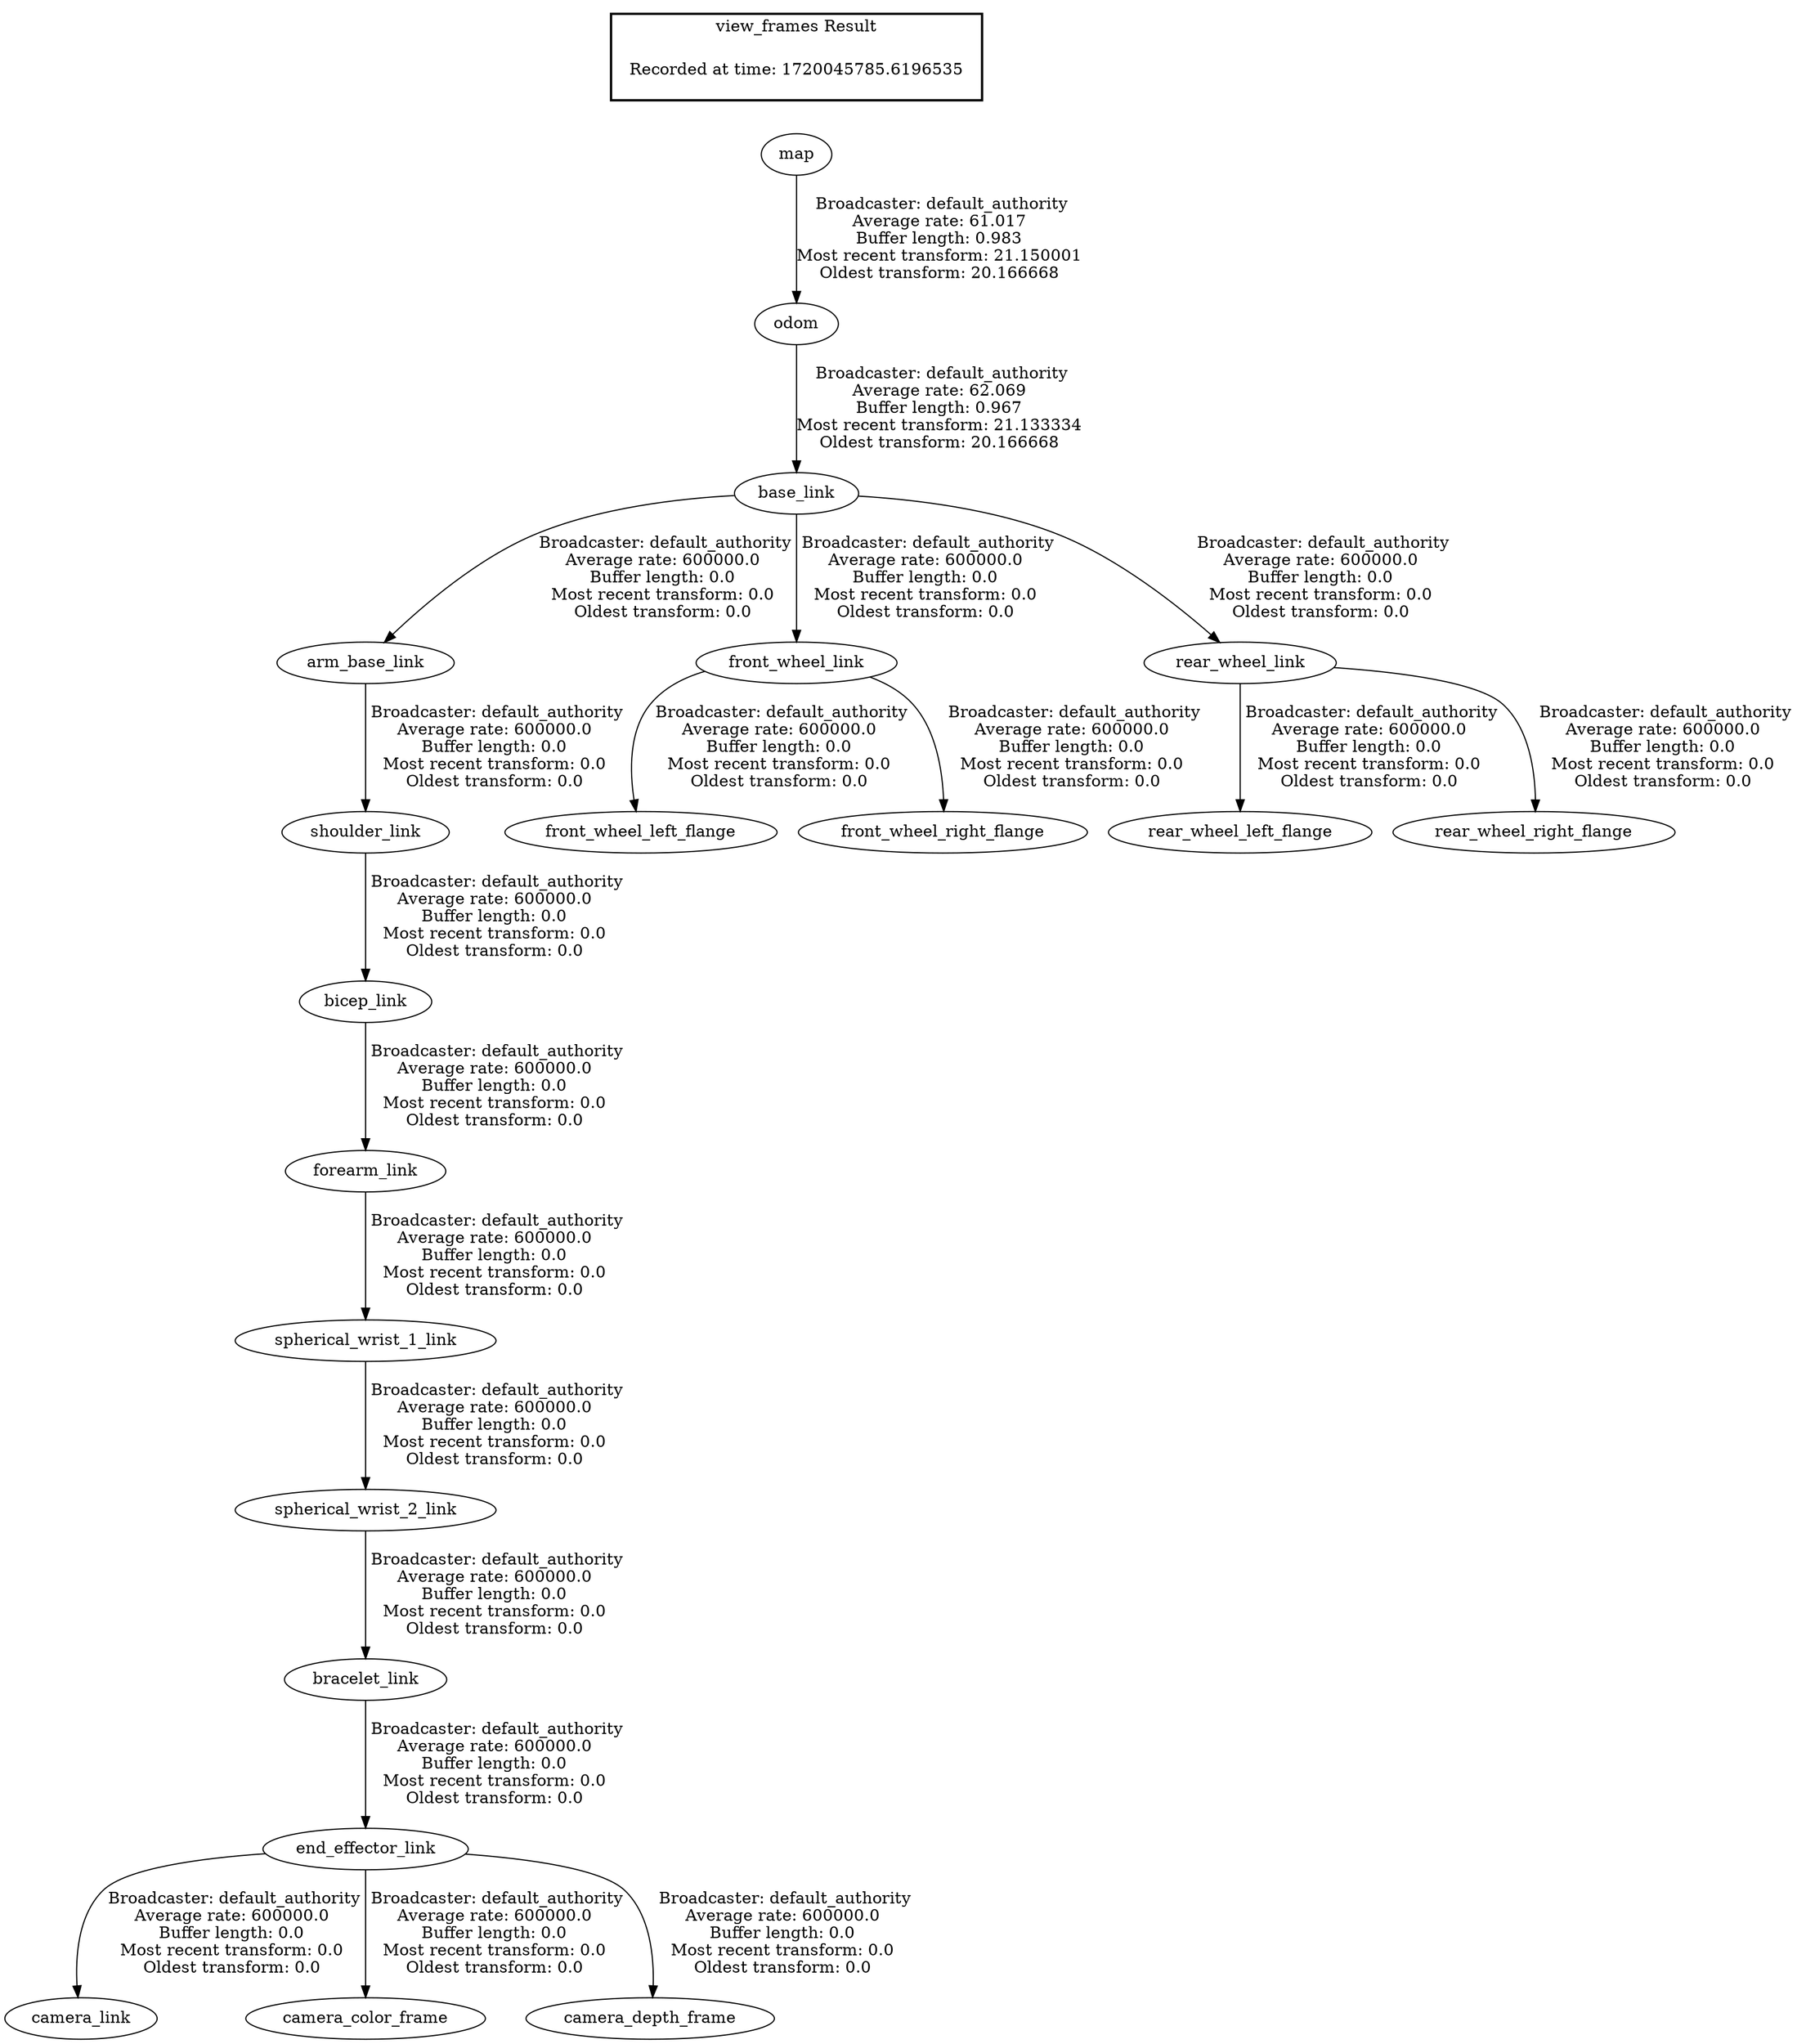 digraph G {
"base_link" -> "arm_base_link"[label=" Broadcaster: default_authority\nAverage rate: 600000.0\nBuffer length: 0.0\nMost recent transform: 0.0\nOldest transform: 0.0\n"];
"odom" -> "base_link"[label=" Broadcaster: default_authority\nAverage rate: 62.069\nBuffer length: 0.967\nMost recent transform: 21.133334\nOldest transform: 20.166668\n"];
"base_link" -> "front_wheel_link"[label=" Broadcaster: default_authority\nAverage rate: 600000.0\nBuffer length: 0.0\nMost recent transform: 0.0\nOldest transform: 0.0\n"];
"base_link" -> "rear_wheel_link"[label=" Broadcaster: default_authority\nAverage rate: 600000.0\nBuffer length: 0.0\nMost recent transform: 0.0\nOldest transform: 0.0\n"];
"arm_base_link" -> "shoulder_link"[label=" Broadcaster: default_authority\nAverage rate: 600000.0\nBuffer length: 0.0\nMost recent transform: 0.0\nOldest transform: 0.0\n"];
"front_wheel_link" -> "front_wheel_left_flange"[label=" Broadcaster: default_authority\nAverage rate: 600000.0\nBuffer length: 0.0\nMost recent transform: 0.0\nOldest transform: 0.0\n"];
"front_wheel_link" -> "front_wheel_right_flange"[label=" Broadcaster: default_authority\nAverage rate: 600000.0\nBuffer length: 0.0\nMost recent transform: 0.0\nOldest transform: 0.0\n"];
"rear_wheel_link" -> "rear_wheel_left_flange"[label=" Broadcaster: default_authority\nAverage rate: 600000.0\nBuffer length: 0.0\nMost recent transform: 0.0\nOldest transform: 0.0\n"];
"rear_wheel_link" -> "rear_wheel_right_flange"[label=" Broadcaster: default_authority\nAverage rate: 600000.0\nBuffer length: 0.0\nMost recent transform: 0.0\nOldest transform: 0.0\n"];
"shoulder_link" -> "bicep_link"[label=" Broadcaster: default_authority\nAverage rate: 600000.0\nBuffer length: 0.0\nMost recent transform: 0.0\nOldest transform: 0.0\n"];
"bicep_link" -> "forearm_link"[label=" Broadcaster: default_authority\nAverage rate: 600000.0\nBuffer length: 0.0\nMost recent transform: 0.0\nOldest transform: 0.0\n"];
"forearm_link" -> "spherical_wrist_1_link"[label=" Broadcaster: default_authority\nAverage rate: 600000.0\nBuffer length: 0.0\nMost recent transform: 0.0\nOldest transform: 0.0\n"];
"spherical_wrist_1_link" -> "spherical_wrist_2_link"[label=" Broadcaster: default_authority\nAverage rate: 600000.0\nBuffer length: 0.0\nMost recent transform: 0.0\nOldest transform: 0.0\n"];
"spherical_wrist_2_link" -> "bracelet_link"[label=" Broadcaster: default_authority\nAverage rate: 600000.0\nBuffer length: 0.0\nMost recent transform: 0.0\nOldest transform: 0.0\n"];
"bracelet_link" -> "end_effector_link"[label=" Broadcaster: default_authority\nAverage rate: 600000.0\nBuffer length: 0.0\nMost recent transform: 0.0\nOldest transform: 0.0\n"];
"end_effector_link" -> "camera_link"[label=" Broadcaster: default_authority\nAverage rate: 600000.0\nBuffer length: 0.0\nMost recent transform: 0.0\nOldest transform: 0.0\n"];
"end_effector_link" -> "camera_color_frame"[label=" Broadcaster: default_authority\nAverage rate: 600000.0\nBuffer length: 0.0\nMost recent transform: 0.0\nOldest transform: 0.0\n"];
"end_effector_link" -> "camera_depth_frame"[label=" Broadcaster: default_authority\nAverage rate: 600000.0\nBuffer length: 0.0\nMost recent transform: 0.0\nOldest transform: 0.0\n"];
"map" -> "odom"[label=" Broadcaster: default_authority\nAverage rate: 61.017\nBuffer length: 0.983\nMost recent transform: 21.150001\nOldest transform: 20.166668\n"];
edge [style=invis];
 subgraph cluster_legend { style=bold; color=black; label ="view_frames Result";
"Recorded at time: 1720045785.6196535"[ shape=plaintext ] ;
}->"map";
}